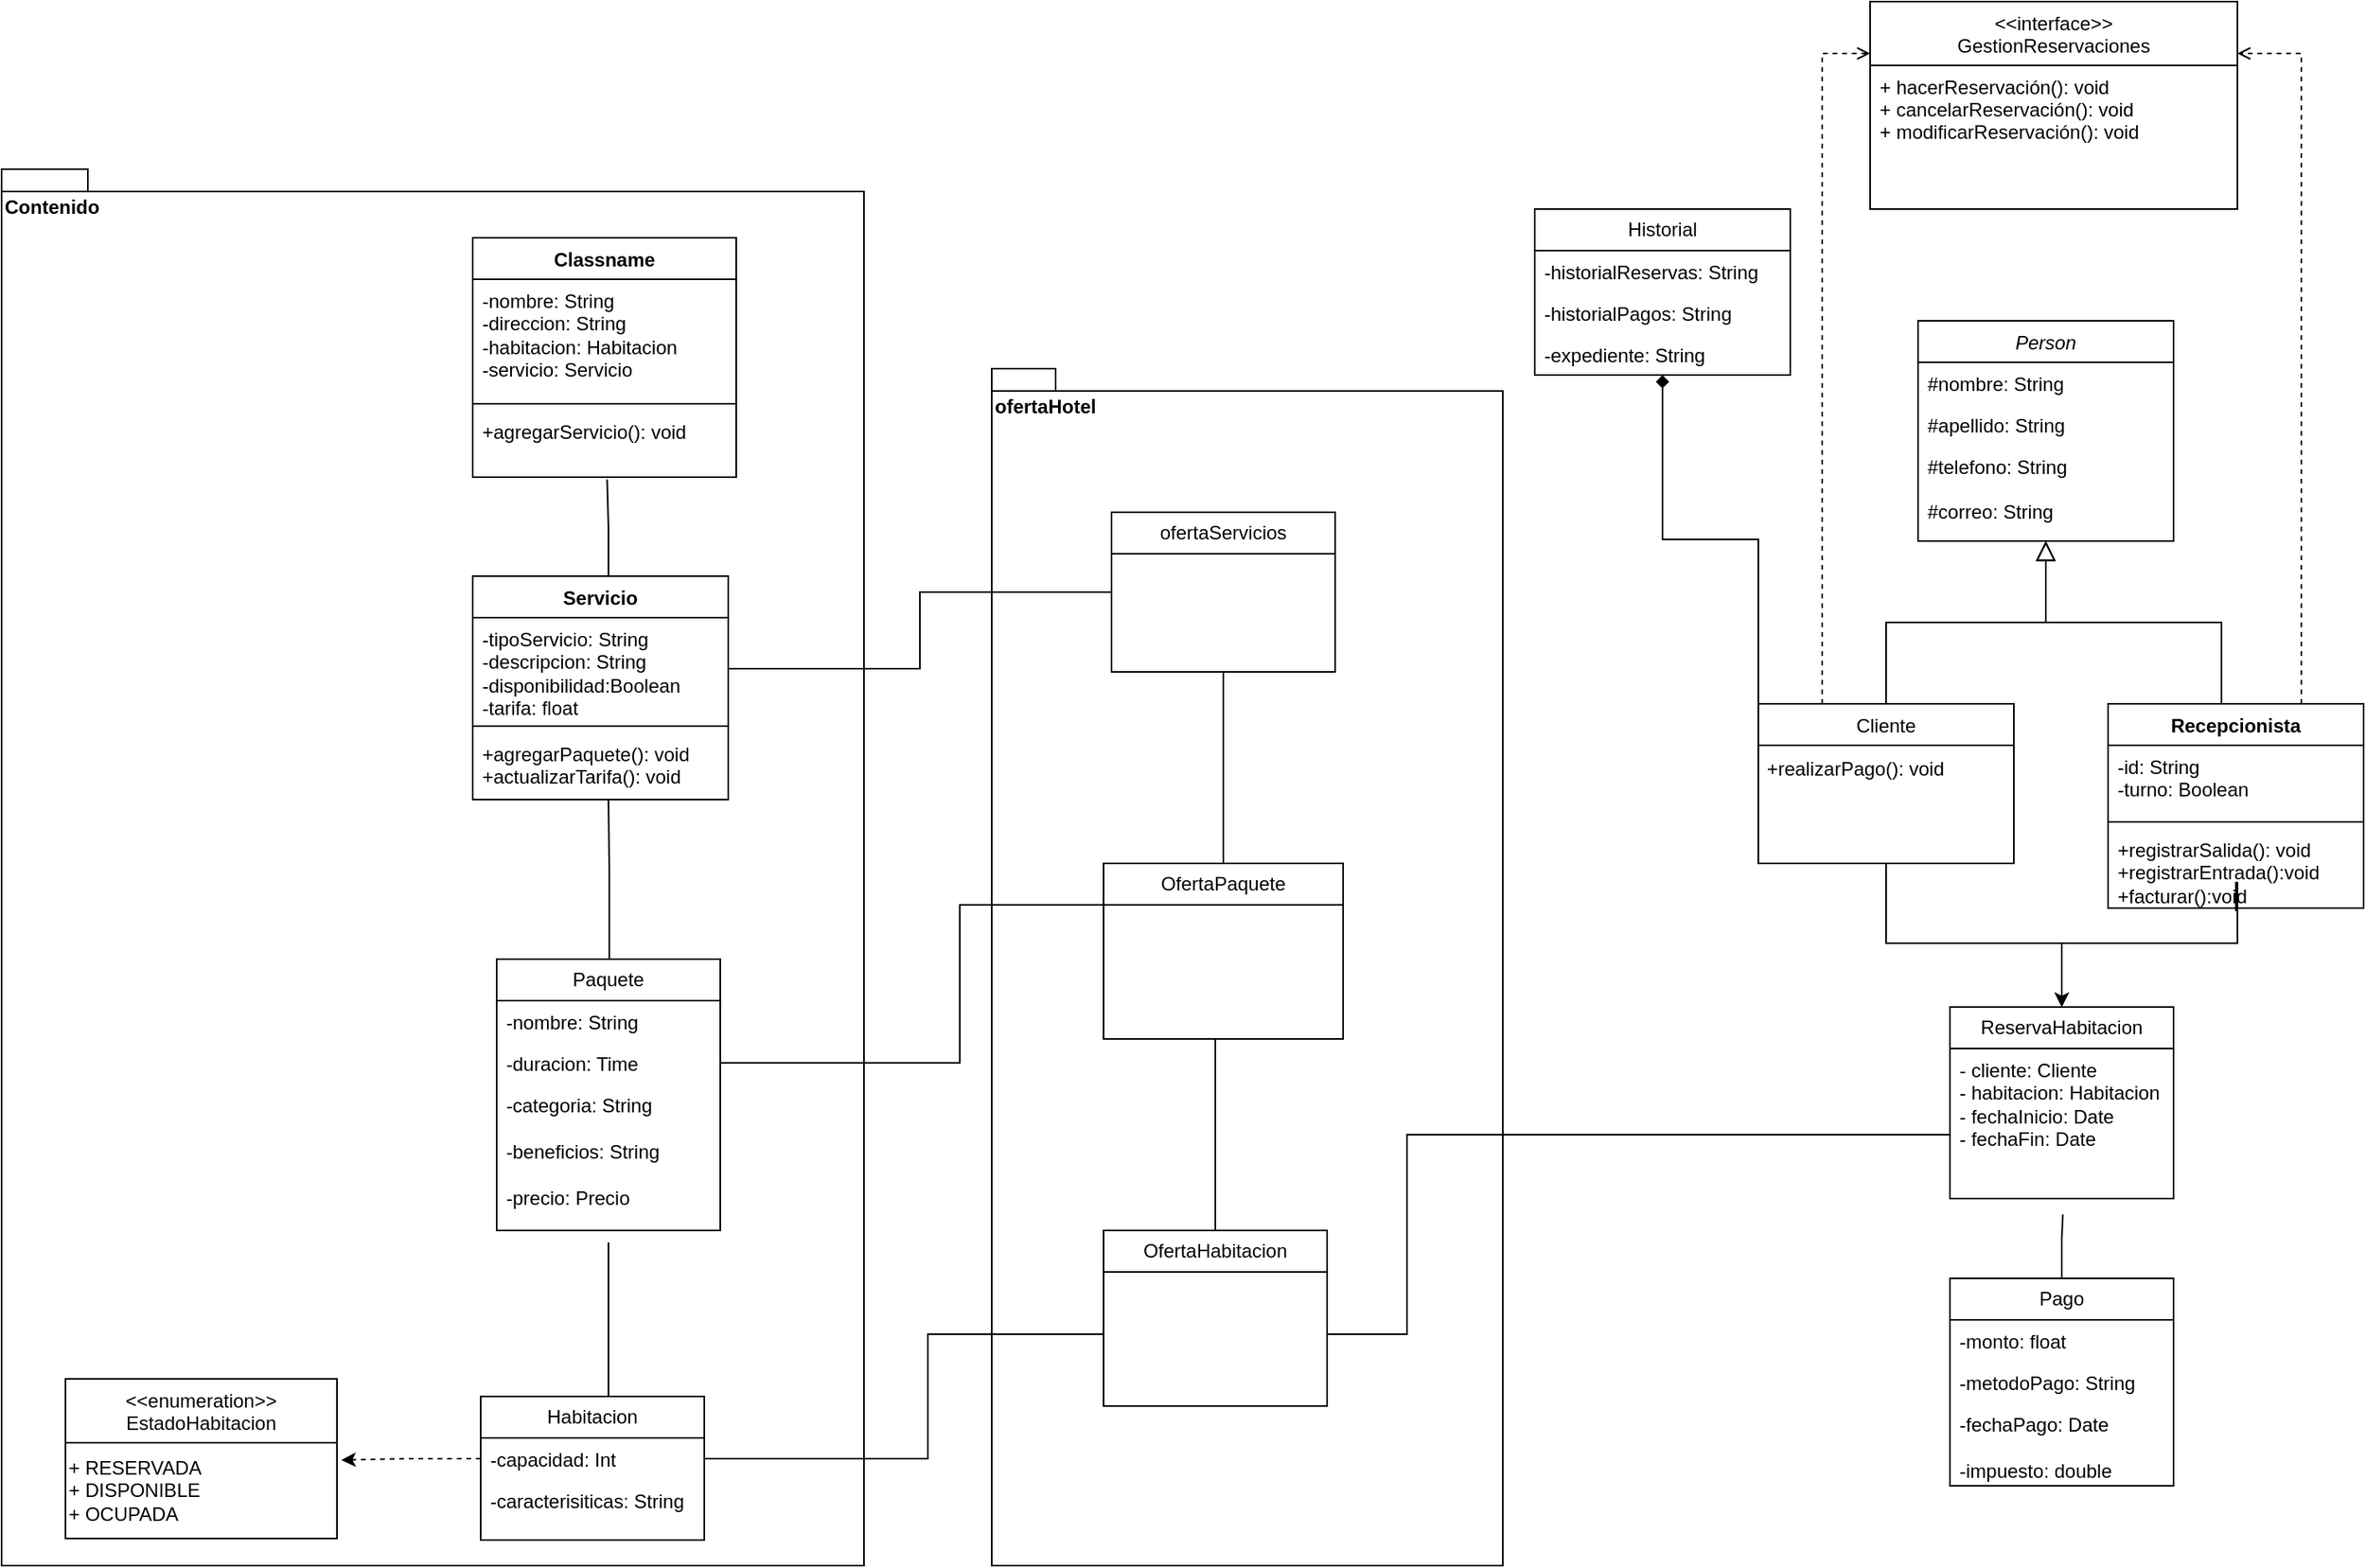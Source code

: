 <mxfile version="24.4.13" type="github">
  <diagram id="C5RBs43oDa-KdzZeNtuy" name="Page-1">
    <mxGraphModel dx="2716" dy="1781" grid="1" gridSize="10" guides="1" tooltips="1" connect="1" arrows="1" fold="1" page="1" pageScale="1" pageWidth="827" pageHeight="1169" math="0" shadow="0">
      <root>
        <mxCell id="WIyWlLk6GJQsqaUBKTNV-0" />
        <mxCell id="WIyWlLk6GJQsqaUBKTNV-1" parent="WIyWlLk6GJQsqaUBKTNV-0" />
        <mxCell id="N4pSZDwO3v6WcjhLpMqt-45" value="ofertaHotel" style="shape=folder;fontStyle=1;spacingTop=10;tabWidth=40;tabHeight=14;tabPosition=left;html=1;whiteSpace=wrap;align=left;verticalAlign=top;" parent="WIyWlLk6GJQsqaUBKTNV-1" vertex="1">
          <mxGeometry x="-360" y="150" width="320" height="750" as="geometry" />
        </mxCell>
        <mxCell id="N4pSZDwO3v6WcjhLpMqt-44" value="Contenido" style="shape=folder;fontStyle=1;spacingTop=10;tabWidth=40;tabHeight=14;tabPosition=left;html=1;whiteSpace=wrap;align=left;verticalAlign=top;" parent="WIyWlLk6GJQsqaUBKTNV-1" vertex="1">
          <mxGeometry x="-980" y="25" width="540" height="875" as="geometry" />
        </mxCell>
        <mxCell id="zkfFHV4jXpPFQw0GAbJ--0" value="Person" style="swimlane;fontStyle=2;align=center;verticalAlign=top;childLayout=stackLayout;horizontal=1;startSize=26;horizontalStack=0;resizeParent=1;resizeLast=0;collapsible=1;marginBottom=0;rounded=0;shadow=0;strokeWidth=1;" parent="WIyWlLk6GJQsqaUBKTNV-1" vertex="1">
          <mxGeometry x="220" y="120" width="160" height="138" as="geometry">
            <mxRectangle x="230" y="140" width="160" height="26" as="alternateBounds" />
          </mxGeometry>
        </mxCell>
        <mxCell id="zkfFHV4jXpPFQw0GAbJ--1" value="#nombre: String" style="text;align=left;verticalAlign=top;spacingLeft=4;spacingRight=4;overflow=hidden;rotatable=0;points=[[0,0.5],[1,0.5]];portConstraint=eastwest;" parent="zkfFHV4jXpPFQw0GAbJ--0" vertex="1">
          <mxGeometry y="26" width="160" height="26" as="geometry" />
        </mxCell>
        <mxCell id="zkfFHV4jXpPFQw0GAbJ--2" value="#apellido: String" style="text;align=left;verticalAlign=top;spacingLeft=4;spacingRight=4;overflow=hidden;rotatable=0;points=[[0,0.5],[1,0.5]];portConstraint=eastwest;rounded=0;shadow=0;html=0;" parent="zkfFHV4jXpPFQw0GAbJ--0" vertex="1">
          <mxGeometry y="52" width="160" height="26" as="geometry" />
        </mxCell>
        <mxCell id="zkfFHV4jXpPFQw0GAbJ--3" value="#telefono: String&#xa;&#xa;#correo: String" style="text;align=left;verticalAlign=top;spacingLeft=4;spacingRight=4;overflow=hidden;rotatable=0;points=[[0,0.5],[1,0.5]];portConstraint=eastwest;rounded=0;shadow=0;html=0;" parent="zkfFHV4jXpPFQw0GAbJ--0" vertex="1">
          <mxGeometry y="78" width="160" height="52" as="geometry" />
        </mxCell>
        <mxCell id="N4pSZDwO3v6WcjhLpMqt-57" style="edgeStyle=orthogonalEdgeStyle;rounded=0;orthogonalLoop=1;jettySize=auto;html=1;exitX=0.5;exitY=1;exitDx=0;exitDy=0;entryX=0.5;entryY=0;entryDx=0;entryDy=0;" parent="WIyWlLk6GJQsqaUBKTNV-1" source="zkfFHV4jXpPFQw0GAbJ--6" target="N4pSZDwO3v6WcjhLpMqt-9" edge="1">
          <mxGeometry relative="1" as="geometry">
            <Array as="points">
              <mxPoint x="200" y="510" />
              <mxPoint x="310" y="510" />
            </Array>
          </mxGeometry>
        </mxCell>
        <mxCell id="N4pSZDwO3v6WcjhLpMqt-63" style="edgeStyle=orthogonalEdgeStyle;rounded=0;orthogonalLoop=1;jettySize=auto;html=1;exitX=0.25;exitY=0;exitDx=0;exitDy=0;entryX=0;entryY=0.25;entryDx=0;entryDy=0;dashed=1;endArrow=open;endFill=0;" parent="WIyWlLk6GJQsqaUBKTNV-1" source="zkfFHV4jXpPFQw0GAbJ--6" target="zFtzIH7kKe3bV-_yGn1V-0" edge="1">
          <mxGeometry relative="1" as="geometry" />
        </mxCell>
        <mxCell id="N4pSZDwO3v6WcjhLpMqt-65" style="edgeStyle=orthogonalEdgeStyle;rounded=0;orthogonalLoop=1;jettySize=auto;html=1;exitX=0;exitY=0;exitDx=0;exitDy=0;entryX=0.5;entryY=1;entryDx=0;entryDy=0;endArrow=diamond;endFill=1;" parent="WIyWlLk6GJQsqaUBKTNV-1" source="zkfFHV4jXpPFQw0GAbJ--6" target="N4pSZDwO3v6WcjhLpMqt-1" edge="1">
          <mxGeometry relative="1" as="geometry" />
        </mxCell>
        <mxCell id="zkfFHV4jXpPFQw0GAbJ--6" value="Cliente" style="swimlane;fontStyle=0;align=center;verticalAlign=top;childLayout=stackLayout;horizontal=1;startSize=26;horizontalStack=0;resizeParent=1;resizeLast=0;collapsible=1;marginBottom=0;rounded=0;shadow=0;strokeWidth=1;" parent="WIyWlLk6GJQsqaUBKTNV-1" vertex="1">
          <mxGeometry x="120" y="360" width="160" height="100" as="geometry">
            <mxRectangle x="130" y="380" width="160" height="26" as="alternateBounds" />
          </mxGeometry>
        </mxCell>
        <mxCell id="Iamr0txhSrTRocwCVgIp-26" value="&amp;nbsp;+realizarPago(): void" style="text;html=1;align=left;verticalAlign=middle;resizable=0;points=[];autosize=1;strokeColor=none;fillColor=none;" vertex="1" parent="zkfFHV4jXpPFQw0GAbJ--6">
          <mxGeometry y="26" width="160" height="30" as="geometry" />
        </mxCell>
        <mxCell id="zkfFHV4jXpPFQw0GAbJ--12" value="" style="endArrow=block;endSize=10;endFill=0;shadow=0;strokeWidth=1;rounded=0;curved=0;edgeStyle=elbowEdgeStyle;elbow=vertical;" parent="WIyWlLk6GJQsqaUBKTNV-1" source="zkfFHV4jXpPFQw0GAbJ--6" target="zkfFHV4jXpPFQw0GAbJ--0" edge="1">
          <mxGeometry width="160" relative="1" as="geometry">
            <mxPoint x="200" y="203" as="sourcePoint" />
            <mxPoint x="200" y="203" as="targetPoint" />
          </mxGeometry>
        </mxCell>
        <mxCell id="N4pSZDwO3v6WcjhLpMqt-58" style="edgeStyle=orthogonalEdgeStyle;rounded=0;orthogonalLoop=1;jettySize=auto;html=1;exitX=0.5;exitY=1.038;exitDx=0;exitDy=0;entryX=0.5;entryY=0;entryDx=0;entryDy=0;exitPerimeter=0;" parent="WIyWlLk6GJQsqaUBKTNV-1" source="AGm8SgNKs5DeSjsSCAVN-23" target="N4pSZDwO3v6WcjhLpMqt-9" edge="1">
          <mxGeometry relative="1" as="geometry">
            <mxPoint x="410.0" y="460" as="sourcePoint" />
            <Array as="points">
              <mxPoint x="420" y="472" />
              <mxPoint x="420" y="510" />
              <mxPoint x="310" y="510" />
            </Array>
          </mxGeometry>
        </mxCell>
        <mxCell id="N4pSZDwO3v6WcjhLpMqt-64" style="edgeStyle=orthogonalEdgeStyle;rounded=0;orthogonalLoop=1;jettySize=auto;html=1;exitX=0.75;exitY=0;exitDx=0;exitDy=0;entryX=1;entryY=0.25;entryDx=0;entryDy=0;dashed=1;endArrow=open;endFill=0;" parent="WIyWlLk6GJQsqaUBKTNV-1" target="zFtzIH7kKe3bV-_yGn1V-0" edge="1">
          <mxGeometry relative="1" as="geometry">
            <mxPoint x="450.0" y="360" as="sourcePoint" />
            <Array as="points">
              <mxPoint x="460" y="361" />
              <mxPoint x="460" y="-47" />
            </Array>
          </mxGeometry>
        </mxCell>
        <mxCell id="zkfFHV4jXpPFQw0GAbJ--16" value="" style="endArrow=block;endSize=10;endFill=0;shadow=0;strokeWidth=1;rounded=0;curved=0;edgeStyle=elbowEdgeStyle;elbow=vertical;" parent="WIyWlLk6GJQsqaUBKTNV-1" target="zkfFHV4jXpPFQw0GAbJ--0" edge="1">
          <mxGeometry width="160" relative="1" as="geometry">
            <mxPoint x="410.0" y="360" as="sourcePoint" />
            <mxPoint x="310" y="271" as="targetPoint" />
          </mxGeometry>
        </mxCell>
        <mxCell id="zFtzIH7kKe3bV-_yGn1V-0" value="&lt;&lt;interface&gt;&gt;&#xa;GestionReservaciones" style="swimlane;fontStyle=0;align=center;verticalAlign=top;childLayout=stackLayout;horizontal=1;startSize=40;horizontalStack=0;resizeParent=1;resizeLast=0;collapsible=1;marginBottom=0;rounded=0;shadow=0;strokeWidth=1;" parent="WIyWlLk6GJQsqaUBKTNV-1" vertex="1">
          <mxGeometry x="190" y="-80" width="230" height="130" as="geometry">
            <mxRectangle x="130" y="380" width="160" height="26" as="alternateBounds" />
          </mxGeometry>
        </mxCell>
        <mxCell id="AGm8SgNKs5DeSjsSCAVN-18" value="+ hacerReservación(): void&#xa;+ cancelarReservación(): void&#xa;+ modificarReservación(): void" style="text;align=left;verticalAlign=top;spacingLeft=4;spacingRight=4;overflow=hidden;rotatable=0;points=[[0,0.5],[1,0.5]];portConstraint=eastwest;" parent="zFtzIH7kKe3bV-_yGn1V-0" vertex="1">
          <mxGeometry y="40" width="230" height="90" as="geometry" />
        </mxCell>
        <mxCell id="zFtzIH7kKe3bV-_yGn1V-3" value="&lt;&lt;enumeration&gt;&gt;&#xa;EstadoHabitacion" style="swimlane;fontStyle=0;align=center;verticalAlign=top;childLayout=stackLayout;horizontal=1;startSize=40;horizontalStack=0;resizeParent=1;resizeLast=0;collapsible=1;marginBottom=0;rounded=0;shadow=0;strokeWidth=1;" parent="WIyWlLk6GJQsqaUBKTNV-1" vertex="1">
          <mxGeometry x="-940" y="783" width="170" height="100" as="geometry">
            <mxRectangle x="130" y="380" width="160" height="26" as="alternateBounds" />
          </mxGeometry>
        </mxCell>
        <mxCell id="zFtzIH7kKe3bV-_yGn1V-4" value="+ RESERVADA&lt;div&gt;+ DISPONIBLE&lt;/div&gt;&lt;div&gt;+ OCUPADA&lt;/div&gt;" style="text;html=1;align=left;verticalAlign=middle;resizable=0;points=[];autosize=1;strokeColor=none;fillColor=none;" parent="zFtzIH7kKe3bV-_yGn1V-3" vertex="1">
          <mxGeometry y="40" width="170" height="60" as="geometry" />
        </mxCell>
        <mxCell id="N4pSZDwO3v6WcjhLpMqt-1" value="Historial" style="swimlane;fontStyle=0;childLayout=stackLayout;horizontal=1;startSize=26;fillColor=none;horizontalStack=0;resizeParent=1;resizeParentMax=0;resizeLast=0;collapsible=1;marginBottom=0;whiteSpace=wrap;html=1;" parent="WIyWlLk6GJQsqaUBKTNV-1" vertex="1">
          <mxGeometry x="-20" y="50" width="160" height="104" as="geometry" />
        </mxCell>
        <mxCell id="N4pSZDwO3v6WcjhLpMqt-2" value="-historialReservas: String" style="text;strokeColor=none;fillColor=none;align=left;verticalAlign=top;spacingLeft=4;spacingRight=4;overflow=hidden;rotatable=0;points=[[0,0.5],[1,0.5]];portConstraint=eastwest;whiteSpace=wrap;html=1;" parent="N4pSZDwO3v6WcjhLpMqt-1" vertex="1">
          <mxGeometry y="26" width="160" height="26" as="geometry" />
        </mxCell>
        <mxCell id="N4pSZDwO3v6WcjhLpMqt-3" value="-historialPagos: String" style="text;strokeColor=none;fillColor=none;align=left;verticalAlign=top;spacingLeft=4;spacingRight=4;overflow=hidden;rotatable=0;points=[[0,0.5],[1,0.5]];portConstraint=eastwest;whiteSpace=wrap;html=1;" parent="N4pSZDwO3v6WcjhLpMqt-1" vertex="1">
          <mxGeometry y="52" width="160" height="26" as="geometry" />
        </mxCell>
        <mxCell id="N4pSZDwO3v6WcjhLpMqt-4" value="-expediente: String" style="text;strokeColor=none;fillColor=none;align=left;verticalAlign=top;spacingLeft=4;spacingRight=4;overflow=hidden;rotatable=0;points=[[0,0.5],[1,0.5]];portConstraint=eastwest;whiteSpace=wrap;html=1;" parent="N4pSZDwO3v6WcjhLpMqt-1" vertex="1">
          <mxGeometry y="78" width="160" height="26" as="geometry" />
        </mxCell>
        <mxCell id="N4pSZDwO3v6WcjhLpMqt-5" value="Pago" style="swimlane;fontStyle=0;childLayout=stackLayout;horizontal=1;startSize=26;fillColor=none;horizontalStack=0;resizeParent=1;resizeParentMax=0;resizeLast=0;collapsible=1;marginBottom=0;whiteSpace=wrap;html=1;" parent="WIyWlLk6GJQsqaUBKTNV-1" vertex="1">
          <mxGeometry x="240" y="720" width="140" height="130" as="geometry" />
        </mxCell>
        <mxCell id="N4pSZDwO3v6WcjhLpMqt-6" value="-monto: float" style="text;strokeColor=none;fillColor=none;align=left;verticalAlign=top;spacingLeft=4;spacingRight=4;overflow=hidden;rotatable=0;points=[[0,0.5],[1,0.5]];portConstraint=eastwest;whiteSpace=wrap;html=1;" parent="N4pSZDwO3v6WcjhLpMqt-5" vertex="1">
          <mxGeometry y="26" width="140" height="26" as="geometry" />
        </mxCell>
        <mxCell id="N4pSZDwO3v6WcjhLpMqt-7" value="-metodoPago: String" style="text;strokeColor=none;fillColor=none;align=left;verticalAlign=top;spacingLeft=4;spacingRight=4;overflow=hidden;rotatable=0;points=[[0,0.5],[1,0.5]];portConstraint=eastwest;whiteSpace=wrap;html=1;" parent="N4pSZDwO3v6WcjhLpMqt-5" vertex="1">
          <mxGeometry y="52" width="140" height="26" as="geometry" />
        </mxCell>
        <mxCell id="N4pSZDwO3v6WcjhLpMqt-8" value="-fechaPago: Date&lt;div&gt;&lt;br&gt;&lt;/div&gt;&lt;div&gt;-impuesto: double&lt;/div&gt;" style="text;strokeColor=none;fillColor=none;align=left;verticalAlign=top;spacingLeft=4;spacingRight=4;overflow=hidden;rotatable=0;points=[[0,0.5],[1,0.5]];portConstraint=eastwest;whiteSpace=wrap;html=1;" parent="N4pSZDwO3v6WcjhLpMqt-5" vertex="1">
          <mxGeometry y="78" width="140" height="52" as="geometry" />
        </mxCell>
        <mxCell id="N4pSZDwO3v6WcjhLpMqt-9" value="ReservaHabitacion" style="swimlane;fontStyle=0;childLayout=stackLayout;horizontal=1;startSize=26;fillColor=none;horizontalStack=0;resizeParent=1;resizeParentMax=0;resizeLast=0;collapsible=1;marginBottom=0;whiteSpace=wrap;html=1;" parent="WIyWlLk6GJQsqaUBKTNV-1" vertex="1">
          <mxGeometry x="240" y="550" width="140" height="120" as="geometry" />
        </mxCell>
        <mxCell id="N4pSZDwO3v6WcjhLpMqt-10" value="- cliente: Cliente&lt;div&gt;- habitacion: Habitacion&lt;/div&gt;&lt;div&gt;- fechaInicio: Date&lt;/div&gt;&lt;div&gt;- fechaFin: Date&lt;/div&gt;" style="text;strokeColor=none;fillColor=none;align=left;verticalAlign=top;spacingLeft=4;spacingRight=4;overflow=hidden;rotatable=0;points=[[0,0.5],[1,0.5]];portConstraint=eastwest;whiteSpace=wrap;html=1;" parent="N4pSZDwO3v6WcjhLpMqt-9" vertex="1">
          <mxGeometry y="26" width="140" height="94" as="geometry" />
        </mxCell>
        <mxCell id="N4pSZDwO3v6WcjhLpMqt-13" value="OfertaHabitacion" style="swimlane;fontStyle=0;childLayout=stackLayout;horizontal=1;startSize=26;fillColor=none;horizontalStack=0;resizeParent=1;resizeParentMax=0;resizeLast=0;collapsible=1;marginBottom=0;whiteSpace=wrap;html=1;" parent="WIyWlLk6GJQsqaUBKTNV-1" vertex="1">
          <mxGeometry x="-290" y="690" width="140" height="110" as="geometry" />
        </mxCell>
        <mxCell id="Iamr0txhSrTRocwCVgIp-23" style="edgeStyle=orthogonalEdgeStyle;rounded=0;orthogonalLoop=1;jettySize=auto;html=1;exitX=0.5;exitY=1;exitDx=0;exitDy=0;entryX=0.5;entryY=0;entryDx=0;entryDy=0;endArrow=none;endFill=0;" edge="1" parent="WIyWlLk6GJQsqaUBKTNV-1" source="N4pSZDwO3v6WcjhLpMqt-17" target="N4pSZDwO3v6WcjhLpMqt-13">
          <mxGeometry relative="1" as="geometry">
            <Array as="points">
              <mxPoint x="-220" y="570" />
            </Array>
          </mxGeometry>
        </mxCell>
        <mxCell id="N4pSZDwO3v6WcjhLpMqt-17" value="OfertaPaquete" style="swimlane;fontStyle=0;childLayout=stackLayout;horizontal=1;startSize=26;fillColor=none;horizontalStack=0;resizeParent=1;resizeParentMax=0;resizeLast=0;collapsible=1;marginBottom=0;whiteSpace=wrap;html=1;" parent="WIyWlLk6GJQsqaUBKTNV-1" vertex="1">
          <mxGeometry x="-290" y="460" width="150" height="110" as="geometry" />
        </mxCell>
        <mxCell id="N4pSZDwO3v6WcjhLpMqt-25" value="Habitacion" style="swimlane;fontStyle=0;childLayout=stackLayout;horizontal=1;startSize=26;fillColor=none;horizontalStack=0;resizeParent=1;resizeParentMax=0;resizeLast=0;collapsible=1;marginBottom=0;whiteSpace=wrap;html=1;" parent="WIyWlLk6GJQsqaUBKTNV-1" vertex="1">
          <mxGeometry x="-680" y="794" width="140" height="90" as="geometry" />
        </mxCell>
        <mxCell id="N4pSZDwO3v6WcjhLpMqt-26" value="-capacidad: Int" style="text;strokeColor=none;fillColor=none;align=left;verticalAlign=top;spacingLeft=4;spacingRight=4;overflow=hidden;rotatable=0;points=[[0,0.5],[1,0.5]];portConstraint=eastwest;whiteSpace=wrap;html=1;" parent="N4pSZDwO3v6WcjhLpMqt-25" vertex="1">
          <mxGeometry y="26" width="140" height="26" as="geometry" />
        </mxCell>
        <mxCell id="N4pSZDwO3v6WcjhLpMqt-27" value="-caracterisiticas: String" style="text;strokeColor=none;fillColor=none;align=left;verticalAlign=top;spacingLeft=4;spacingRight=4;overflow=hidden;rotatable=0;points=[[0,0.5],[1,0.5]];portConstraint=eastwest;whiteSpace=wrap;html=1;" parent="N4pSZDwO3v6WcjhLpMqt-25" vertex="1">
          <mxGeometry y="52" width="140" height="38" as="geometry" />
        </mxCell>
        <mxCell id="N4pSZDwO3v6WcjhLpMqt-30" value="Paquete" style="swimlane;fontStyle=0;childLayout=stackLayout;horizontal=1;startSize=26;fillColor=none;horizontalStack=0;resizeParent=1;resizeParentMax=0;resizeLast=0;collapsible=1;marginBottom=0;whiteSpace=wrap;html=1;" parent="WIyWlLk6GJQsqaUBKTNV-1" vertex="1">
          <mxGeometry x="-670" y="520" width="140" height="170" as="geometry" />
        </mxCell>
        <mxCell id="N4pSZDwO3v6WcjhLpMqt-31" value="-nombre: String" style="text;strokeColor=none;fillColor=none;align=left;verticalAlign=top;spacingLeft=4;spacingRight=4;overflow=hidden;rotatable=0;points=[[0,0.5],[1,0.5]];portConstraint=eastwest;whiteSpace=wrap;html=1;" parent="N4pSZDwO3v6WcjhLpMqt-30" vertex="1">
          <mxGeometry y="26" width="140" height="26" as="geometry" />
        </mxCell>
        <mxCell id="N4pSZDwO3v6WcjhLpMqt-32" value="-duracion: Time" style="text;strokeColor=none;fillColor=none;align=left;verticalAlign=top;spacingLeft=4;spacingRight=4;overflow=hidden;rotatable=0;points=[[0,0.5],[1,0.5]];portConstraint=eastwest;whiteSpace=wrap;html=1;" parent="N4pSZDwO3v6WcjhLpMqt-30" vertex="1">
          <mxGeometry y="52" width="140" height="26" as="geometry" />
        </mxCell>
        <mxCell id="N4pSZDwO3v6WcjhLpMqt-33" value="&lt;div&gt;&lt;span style=&quot;background-color: initial;&quot;&gt;-categoria: String&lt;/span&gt;&lt;br&gt;&lt;/div&gt;&lt;div&gt;&lt;br&gt;&lt;/div&gt;&lt;div&gt;-beneficios: String&lt;/div&gt;&lt;div&gt;&lt;br&gt;&lt;/div&gt;&lt;div&gt;-precio: Precio&lt;/div&gt;" style="text;strokeColor=none;fillColor=none;align=left;verticalAlign=top;spacingLeft=4;spacingRight=4;overflow=hidden;rotatable=0;points=[[0,0.5],[1,0.5]];portConstraint=eastwest;whiteSpace=wrap;html=1;" parent="N4pSZDwO3v6WcjhLpMqt-30" vertex="1">
          <mxGeometry y="78" width="140" height="92" as="geometry" />
        </mxCell>
        <mxCell id="Iamr0txhSrTRocwCVgIp-22" style="edgeStyle=orthogonalEdgeStyle;rounded=0;orthogonalLoop=1;jettySize=auto;html=1;exitX=0.5;exitY=1;exitDx=0;exitDy=0;endArrow=none;endFill=0;" edge="1" parent="WIyWlLk6GJQsqaUBKTNV-1" source="N4pSZDwO3v6WcjhLpMqt-34" target="N4pSZDwO3v6WcjhLpMqt-17">
          <mxGeometry relative="1" as="geometry" />
        </mxCell>
        <mxCell id="N4pSZDwO3v6WcjhLpMqt-34" value="ofertaServicios" style="swimlane;fontStyle=0;childLayout=stackLayout;horizontal=1;startSize=26;fillColor=none;horizontalStack=0;resizeParent=1;resizeParentMax=0;resizeLast=0;collapsible=1;marginBottom=0;whiteSpace=wrap;html=1;" parent="WIyWlLk6GJQsqaUBKTNV-1" vertex="1">
          <mxGeometry x="-285" y="240" width="140" height="100" as="geometry" />
        </mxCell>
        <mxCell id="N4pSZDwO3v6WcjhLpMqt-49" style="edgeStyle=orthogonalEdgeStyle;rounded=0;orthogonalLoop=1;jettySize=auto;html=1;exitX=0;exitY=0.5;exitDx=0;exitDy=0;entryX=1;entryY=0.5;entryDx=0;entryDy=0;endArrow=none;endFill=0;" parent="WIyWlLk6GJQsqaUBKTNV-1" source="N4pSZDwO3v6WcjhLpMqt-17" target="N4pSZDwO3v6WcjhLpMqt-32" edge="1">
          <mxGeometry relative="1" as="geometry">
            <mxPoint x="-290" y="525.0" as="sourcePoint" />
            <Array as="points">
              <mxPoint x="-380" y="486" />
              <mxPoint x="-380" y="585" />
            </Array>
          </mxGeometry>
        </mxCell>
        <mxCell id="N4pSZDwO3v6WcjhLpMqt-54" style="edgeStyle=orthogonalEdgeStyle;rounded=0;orthogonalLoop=1;jettySize=auto;html=1;exitX=0.5;exitY=0;exitDx=0;exitDy=0;entryX=0.494;entryY=1.015;entryDx=0;entryDy=0;entryPerimeter=0;endArrow=none;endFill=0;" parent="WIyWlLk6GJQsqaUBKTNV-1" edge="1">
          <mxGeometry relative="1" as="geometry">
            <mxPoint x="-600" y="280" as="sourcePoint" />
            <mxPoint x="-600.84" y="219.35" as="targetPoint" />
            <Array as="points">
              <mxPoint x="-600" y="250" />
              <mxPoint x="-601" y="250" />
            </Array>
          </mxGeometry>
        </mxCell>
        <mxCell id="N4pSZDwO3v6WcjhLpMqt-59" style="edgeStyle=orthogonalEdgeStyle;rounded=0;orthogonalLoop=1;jettySize=auto;html=1;exitX=0.5;exitY=0;exitDx=0;exitDy=0;entryX=0.501;entryY=1.189;entryDx=0;entryDy=0;entryPerimeter=0;endArrow=none;endFill=0;" parent="WIyWlLk6GJQsqaUBKTNV-1" source="N4pSZDwO3v6WcjhLpMqt-5" edge="1">
          <mxGeometry relative="1" as="geometry">
            <Array as="points">
              <mxPoint x="300" y="679" />
              <mxPoint x="300" y="679" />
            </Array>
          </mxGeometry>
        </mxCell>
        <mxCell id="N4pSZDwO3v6WcjhLpMqt-67" style="edgeStyle=orthogonalEdgeStyle;rounded=0;orthogonalLoop=1;jettySize=auto;html=1;exitX=0.5;exitY=0;exitDx=0;exitDy=0;entryX=0.505;entryY=1.106;entryDx=0;entryDy=0;entryPerimeter=0;endArrow=none;endFill=0;" parent="WIyWlLk6GJQsqaUBKTNV-1" source="N4pSZDwO3v6WcjhLpMqt-5" target="N4pSZDwO3v6WcjhLpMqt-10" edge="1">
          <mxGeometry relative="1" as="geometry">
            <Array as="points">
              <mxPoint x="310" y="695" />
              <mxPoint x="311" y="680" />
            </Array>
          </mxGeometry>
        </mxCell>
        <mxCell id="N4pSZDwO3v6WcjhLpMqt-68" style="edgeStyle=orthogonalEdgeStyle;rounded=0;orthogonalLoop=1;jettySize=auto;html=1;exitX=0;exitY=0.5;exitDx=0;exitDy=0;entryX=1;entryY=0.5;entryDx=0;entryDy=0;endArrow=none;endFill=0;" parent="WIyWlLk6GJQsqaUBKTNV-1" source="N4pSZDwO3v6WcjhLpMqt-10" edge="1">
          <mxGeometry relative="1" as="geometry">
            <mxPoint x="-150" y="755" as="targetPoint" />
            <Array as="points">
              <mxPoint x="240" y="630" />
              <mxPoint x="-100" y="630" />
              <mxPoint x="-100" y="755" />
            </Array>
          </mxGeometry>
        </mxCell>
        <mxCell id="AGm8SgNKs5DeSjsSCAVN-20" value="Recepcionista" style="swimlane;fontStyle=1;align=center;verticalAlign=top;childLayout=stackLayout;horizontal=1;startSize=26;horizontalStack=0;resizeParent=1;resizeParentMax=0;resizeLast=0;collapsible=1;marginBottom=0;whiteSpace=wrap;html=1;" parent="WIyWlLk6GJQsqaUBKTNV-1" vertex="1">
          <mxGeometry x="339" y="360" width="160" height="128" as="geometry" />
        </mxCell>
        <mxCell id="AGm8SgNKs5DeSjsSCAVN-21" value="-id: String&lt;div&gt;-turno: Boolean&lt;/div&gt;" style="text;strokeColor=none;fillColor=none;align=left;verticalAlign=top;spacingLeft=4;spacingRight=4;overflow=hidden;rotatable=0;points=[[0,0.5],[1,0.5]];portConstraint=eastwest;whiteSpace=wrap;html=1;" parent="AGm8SgNKs5DeSjsSCAVN-20" vertex="1">
          <mxGeometry y="26" width="160" height="44" as="geometry" />
        </mxCell>
        <mxCell id="AGm8SgNKs5DeSjsSCAVN-22" value="" style="line;strokeWidth=1;fillColor=none;align=left;verticalAlign=middle;spacingTop=-1;spacingLeft=3;spacingRight=3;rotatable=0;labelPosition=right;points=[];portConstraint=eastwest;strokeColor=inherit;" parent="AGm8SgNKs5DeSjsSCAVN-20" vertex="1">
          <mxGeometry y="70" width="160" height="8" as="geometry" />
        </mxCell>
        <mxCell id="AGm8SgNKs5DeSjsSCAVN-23" value="+registrarSalida(): void&lt;div&gt;+registrarEntrada():void&lt;/div&gt;&lt;div&gt;+facturar():void&lt;/div&gt;" style="text;strokeColor=none;fillColor=none;align=left;verticalAlign=top;spacingLeft=4;spacingRight=4;overflow=hidden;rotatable=0;points=[[0,0.5],[1,0.5]];portConstraint=eastwest;whiteSpace=wrap;html=1;" parent="AGm8SgNKs5DeSjsSCAVN-20" vertex="1">
          <mxGeometry y="78" width="160" height="50" as="geometry" />
        </mxCell>
        <mxCell id="Iamr0txhSrTRocwCVgIp-4" style="edgeStyle=orthogonalEdgeStyle;rounded=0;orthogonalLoop=1;jettySize=auto;html=1;exitX=0.5;exitY=0;exitDx=0;exitDy=0;entryX=0.5;entryY=1.082;entryDx=0;entryDy=0;entryPerimeter=0;endArrow=none;endFill=0;" edge="1" parent="WIyWlLk6GJQsqaUBKTNV-1" source="N4pSZDwO3v6WcjhLpMqt-25" target="N4pSZDwO3v6WcjhLpMqt-33">
          <mxGeometry relative="1" as="geometry">
            <Array as="points">
              <mxPoint x="-600" y="794" />
            </Array>
          </mxGeometry>
        </mxCell>
        <mxCell id="Iamr0txhSrTRocwCVgIp-13" value="Servicio" style="swimlane;fontStyle=1;align=center;verticalAlign=top;childLayout=stackLayout;horizontal=1;startSize=26;horizontalStack=0;resizeParent=1;resizeParentMax=0;resizeLast=0;collapsible=1;marginBottom=0;whiteSpace=wrap;html=1;" vertex="1" parent="WIyWlLk6GJQsqaUBKTNV-1">
          <mxGeometry x="-685" y="280" width="160" height="140" as="geometry" />
        </mxCell>
        <mxCell id="Iamr0txhSrTRocwCVgIp-14" value="-tipoServicio: String&lt;div&gt;-descripcion: String&lt;/div&gt;&lt;div&gt;-disponibilidad:Boolean&lt;/div&gt;&lt;div&gt;-tarifa: float&lt;/div&gt;" style="text;strokeColor=none;fillColor=none;align=left;verticalAlign=top;spacingLeft=4;spacingRight=4;overflow=hidden;rotatable=0;points=[[0,0.5],[1,0.5]];portConstraint=eastwest;whiteSpace=wrap;html=1;" vertex="1" parent="Iamr0txhSrTRocwCVgIp-13">
          <mxGeometry y="26" width="160" height="64" as="geometry" />
        </mxCell>
        <mxCell id="Iamr0txhSrTRocwCVgIp-15" value="" style="line;strokeWidth=1;fillColor=none;align=left;verticalAlign=middle;spacingTop=-1;spacingLeft=3;spacingRight=3;rotatable=0;labelPosition=right;points=[];portConstraint=eastwest;strokeColor=inherit;" vertex="1" parent="Iamr0txhSrTRocwCVgIp-13">
          <mxGeometry y="90" width="160" height="8" as="geometry" />
        </mxCell>
        <mxCell id="Iamr0txhSrTRocwCVgIp-16" value="+agregarPaquete(): void&lt;div&gt;+actualizarTarifa(): void&lt;/div&gt;" style="text;strokeColor=none;fillColor=none;align=left;verticalAlign=top;spacingLeft=4;spacingRight=4;overflow=hidden;rotatable=0;points=[[0,0.5],[1,0.5]];portConstraint=eastwest;whiteSpace=wrap;html=1;" vertex="1" parent="Iamr0txhSrTRocwCVgIp-13">
          <mxGeometry y="98" width="160" height="42" as="geometry" />
        </mxCell>
        <mxCell id="Iamr0txhSrTRocwCVgIp-17" style="edgeStyle=orthogonalEdgeStyle;rounded=0;orthogonalLoop=1;jettySize=auto;html=1;exitX=0.5;exitY=0;exitDx=0;exitDy=0;endArrow=none;endFill=0;" edge="1" parent="WIyWlLk6GJQsqaUBKTNV-1">
          <mxGeometry relative="1" as="geometry">
            <mxPoint x="-599.5" y="520" as="sourcePoint" />
            <mxPoint x="-600" y="420" as="targetPoint" />
            <Array as="points">
              <mxPoint x="-599" y="463" />
              <mxPoint x="-600" y="463" />
            </Array>
          </mxGeometry>
        </mxCell>
        <mxCell id="Iamr0txhSrTRocwCVgIp-20" style="edgeStyle=orthogonalEdgeStyle;rounded=0;orthogonalLoop=1;jettySize=auto;html=1;exitX=1;exitY=0.5;exitDx=0;exitDy=0;entryX=0;entryY=0.5;entryDx=0;entryDy=0;endArrow=none;endFill=0;" edge="1" parent="WIyWlLk6GJQsqaUBKTNV-1" source="N4pSZDwO3v6WcjhLpMqt-26">
          <mxGeometry relative="1" as="geometry">
            <mxPoint x="-290" y="755" as="targetPoint" />
            <Array as="points">
              <mxPoint x="-400" y="833" />
              <mxPoint x="-400" y="755" />
            </Array>
          </mxGeometry>
        </mxCell>
        <mxCell id="Iamr0txhSrTRocwCVgIp-21" style="edgeStyle=orthogonalEdgeStyle;rounded=0;orthogonalLoop=1;jettySize=auto;html=1;exitX=1;exitY=0.5;exitDx=0;exitDy=0;entryX=0;entryY=0.5;entryDx=0;entryDy=0;endArrow=none;endFill=0;" edge="1" parent="WIyWlLk6GJQsqaUBKTNV-1" source="Iamr0txhSrTRocwCVgIp-14" target="N4pSZDwO3v6WcjhLpMqt-34">
          <mxGeometry relative="1" as="geometry" />
        </mxCell>
        <mxCell id="Iamr0txhSrTRocwCVgIp-25" style="edgeStyle=orthogonalEdgeStyle;rounded=0;orthogonalLoop=1;jettySize=auto;html=1;exitX=0;exitY=0.5;exitDx=0;exitDy=0;entryX=1.016;entryY=0.181;entryDx=0;entryDy=0;entryPerimeter=0;dashed=1;" edge="1" parent="WIyWlLk6GJQsqaUBKTNV-1" source="N4pSZDwO3v6WcjhLpMqt-26" target="zFtzIH7kKe3bV-_yGn1V-4">
          <mxGeometry relative="1" as="geometry" />
        </mxCell>
        <mxCell id="Iamr0txhSrTRocwCVgIp-29" value="Classname" style="swimlane;fontStyle=1;align=center;verticalAlign=top;childLayout=stackLayout;horizontal=1;startSize=26;horizontalStack=0;resizeParent=1;resizeParentMax=0;resizeLast=0;collapsible=1;marginBottom=0;whiteSpace=wrap;html=1;" vertex="1" parent="WIyWlLk6GJQsqaUBKTNV-1">
          <mxGeometry x="-685" y="68" width="165" height="150" as="geometry" />
        </mxCell>
        <mxCell id="Iamr0txhSrTRocwCVgIp-30" value="-nombre: String&lt;div&gt;-direccion: String&lt;/div&gt;&lt;div&gt;-habitacion: Habitacion&lt;/div&gt;&lt;div&gt;-servicio: Servicio&lt;/div&gt;" style="text;strokeColor=none;fillColor=none;align=left;verticalAlign=top;spacingLeft=4;spacingRight=4;overflow=hidden;rotatable=0;points=[[0,0.5],[1,0.5]];portConstraint=eastwest;whiteSpace=wrap;html=1;" vertex="1" parent="Iamr0txhSrTRocwCVgIp-29">
          <mxGeometry y="26" width="165" height="74" as="geometry" />
        </mxCell>
        <mxCell id="Iamr0txhSrTRocwCVgIp-31" value="" style="line;strokeWidth=1;fillColor=none;align=left;verticalAlign=middle;spacingTop=-1;spacingLeft=3;spacingRight=3;rotatable=0;labelPosition=right;points=[];portConstraint=eastwest;strokeColor=inherit;" vertex="1" parent="Iamr0txhSrTRocwCVgIp-29">
          <mxGeometry y="100" width="165" height="8" as="geometry" />
        </mxCell>
        <mxCell id="Iamr0txhSrTRocwCVgIp-32" value="+agregarServicio(): void" style="text;strokeColor=none;fillColor=none;align=left;verticalAlign=top;spacingLeft=4;spacingRight=4;overflow=hidden;rotatable=0;points=[[0,0.5],[1,0.5]];portConstraint=eastwest;whiteSpace=wrap;html=1;" vertex="1" parent="Iamr0txhSrTRocwCVgIp-29">
          <mxGeometry y="108" width="165" height="42" as="geometry" />
        </mxCell>
      </root>
    </mxGraphModel>
  </diagram>
</mxfile>
